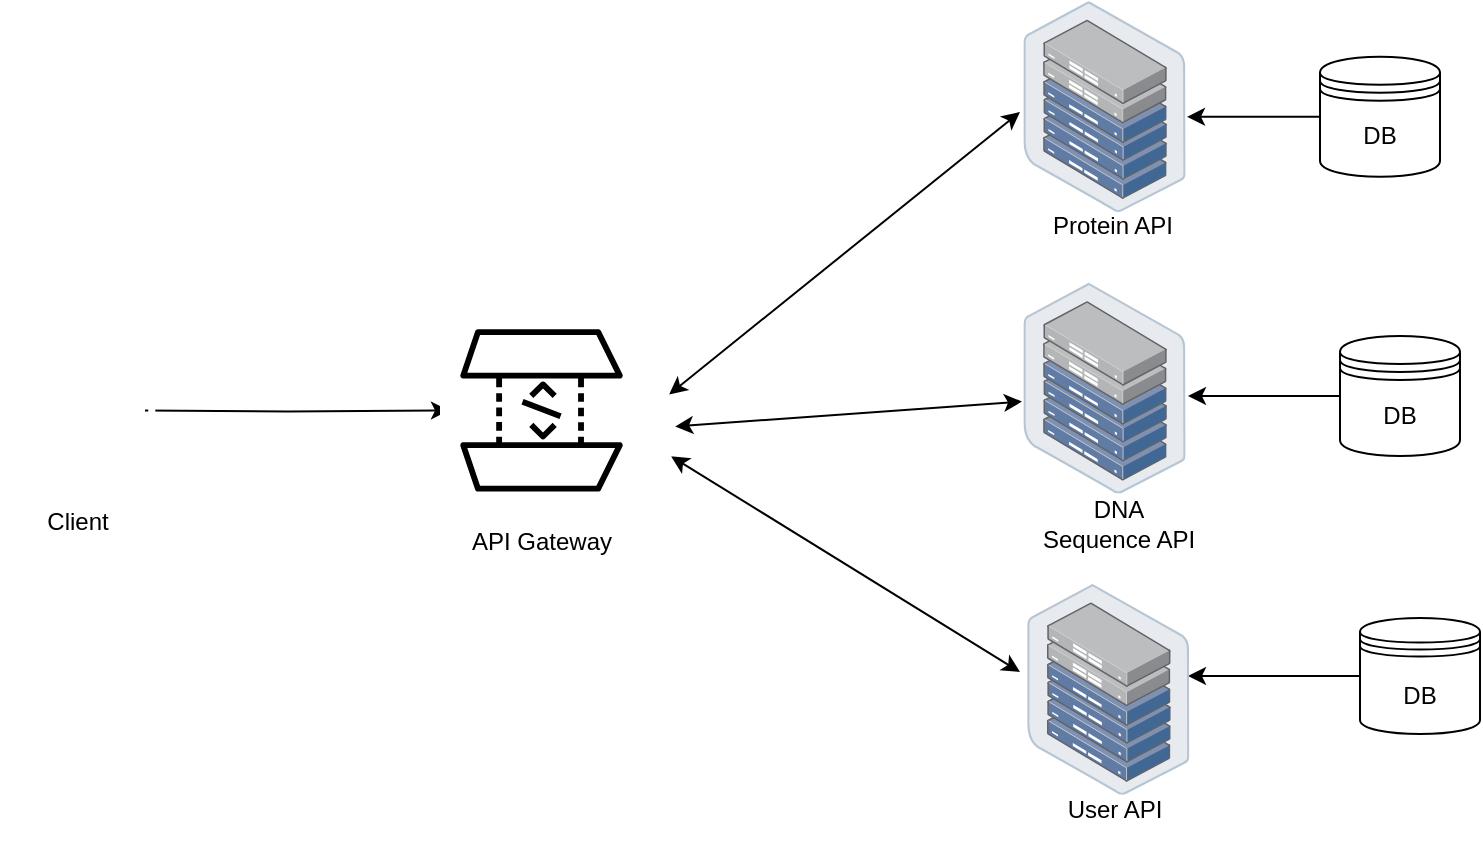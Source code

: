 <mxfile><diagram id="Bpf-g6-nH1Dm0mcwc3Xw" name="Page-1"><mxGraphModel dx="906" dy="647" grid="1" gridSize="10" guides="1" tooltips="1" connect="1" arrows="1" fold="1" page="1" pageScale="1" pageWidth="827" pageHeight="1169" math="0" shadow="0"><root><mxCell id="0"/><mxCell id="1" parent="0"/><mxCell id="60" value="" style="edgeStyle=orthogonalEdgeStyle;rounded=0;orthogonalLoop=1;jettySize=auto;html=1;" edge="1" parent="1" target="62"><mxGeometry relative="1" as="geometry"><mxPoint x="172.5" y="399.2" as="sourcePoint"/></mxGeometry></mxCell><mxCell id="61" value="" style="sketch=0;points=[[0,0,0],[0.25,0,0],[0.5,0,0],[0.75,0,0],[1,0,0],[0,1,0],[0.25,1,0],[0.5,1,0],[0.75,1,0],[1,1,0],[0,0.25,0],[0,0.5,0],[0,0.75,0],[1,0.25,0],[1,0.5,0],[1,0.75,0]];outlineConnect=0;gradientDirection=north;dashed=0;verticalLabelPosition=bottom;verticalAlign=top;align=center;html=1;fontSize=12;fontStyle=0;aspect=fixed;shape=mxgraph.aws4.resourceIcon;resIcon=mxgraph.aws4.api_gateway;direction=south;container=0;" vertex="1" parent="1"><mxGeometry x="320" y="348.4" width="101.6" height="101.6" as="geometry"/></mxCell><mxCell id="62" value="" style="shape=waypoint;sketch=0;size=6;pointerEvents=1;points=[];fillColor=#945de0;resizable=0;rotatable=0;perimeter=centerPerimeter;snapToPoint=1;verticalAlign=top;strokeColor=none;container=0;" vertex="1" parent="1"><mxGeometry x="314.5" y="389.2" width="20" height="20" as="geometry"/></mxCell><mxCell id="63" value="DB" style="shape=datastore;whiteSpace=wrap;html=1;container=0;" vertex="1" parent="1"><mxGeometry x="760" y="222.4" width="60" height="60" as="geometry"/></mxCell><mxCell id="67" value="" style="edgeStyle=orthogonalEdgeStyle;rounded=0;orthogonalLoop=1;jettySize=auto;html=1;" edge="1" parent="1" source="63"><mxGeometry relative="1" as="geometry"><mxPoint x="693.5" y="252.4" as="targetPoint"/></mxGeometry></mxCell><mxCell id="76" value="" style="edgeStyle=orthogonalEdgeStyle;rounded=0;orthogonalLoop=1;jettySize=auto;html=1;" edge="1" parent="1" source="77"><mxGeometry relative="1" as="geometry"><mxPoint x="694" y="392" as="targetPoint"/></mxGeometry></mxCell><mxCell id="77" value="DB" style="shape=datastore;whiteSpace=wrap;html=1;container=0;" vertex="1" parent="1"><mxGeometry x="770" y="362" width="60" height="60" as="geometry"/></mxCell><mxCell id="78" value="" style="edgeStyle=orthogonalEdgeStyle;rounded=0;orthogonalLoop=1;jettySize=auto;html=1;" edge="1" parent="1" source="79"><mxGeometry relative="1" as="geometry"><mxPoint x="694" y="532" as="targetPoint"/></mxGeometry></mxCell><mxCell id="79" value="DB" style="shape=datastore;whiteSpace=wrap;html=1;container=0;" vertex="1" parent="1"><mxGeometry x="780" y="503" width="60" height="58" as="geometry"/></mxCell><mxCell id="80" value="" style="endArrow=classic;startArrow=classic;html=1;rounded=0;" edge="1" parent="1"><mxGeometry width="50" height="50" relative="1" as="geometry"><mxPoint x="434.6" y="391.2" as="sourcePoint"/><mxPoint x="610" y="250" as="targetPoint"/></mxGeometry></mxCell><mxCell id="81" value="" style="endArrow=classic;startArrow=classic;html=1;rounded=0;" edge="1" parent="1"><mxGeometry width="50" height="50" relative="1" as="geometry"><mxPoint x="435.6" y="422.2" as="sourcePoint"/><mxPoint x="610" y="530" as="targetPoint"/></mxGeometry></mxCell><mxCell id="82" value="" style="endArrow=classic;startArrow=classic;html=1;rounded=0;" edge="1" parent="1"><mxGeometry width="50" height="50" relative="1" as="geometry"><mxPoint x="437.6" y="407.2" as="sourcePoint"/><mxPoint x="611" y="394.791" as="targetPoint"/></mxGeometry></mxCell><mxCell id="83" value="API Gateway" style="text;html=1;strokeColor=none;fillColor=none;align=center;verticalAlign=middle;whiteSpace=wrap;rounded=0;container=0;" vertex="1" parent="1"><mxGeometry x="320.8" y="440" width="100" height="50" as="geometry"/></mxCell><mxCell id="66" value="Protein API" style="text;html=1;strokeColor=none;fillColor=none;align=center;verticalAlign=middle;whiteSpace=wrap;rounded=0;container=0;" vertex="1" parent="1"><mxGeometry x="615.5" y="292.2" width="80.5" height="30" as="geometry"/></mxCell><mxCell id="85" value="" style="sketch=0;outlineConnect=0;fontColor=#232F3E;gradientColor=none;fillColor=#FFFFFF;strokeColor=none;dashed=0;verticalLabelPosition=bottom;verticalAlign=top;align=center;html=1;fontSize=12;fontStyle=0;aspect=fixed;pointerEvents=1;shape=mxgraph.aws4.client;container=0;" vertex="1" parent="1"><mxGeometry x="100" y="361.2" width="78" height="76" as="geometry"/></mxCell><mxCell id="86" value="Client" style="text;html=1;strokeColor=none;fillColor=none;align=center;verticalAlign=middle;whiteSpace=wrap;rounded=0;container=0;" vertex="1" parent="1"><mxGeometry x="109" y="440" width="60" height="30" as="geometry"/></mxCell><mxCell id="NQLI3Ob5WcZz19sOvDR4-87" value="" style="points=[];aspect=fixed;html=1;align=center;shadow=0;dashed=0;image;image=img/lib/allied_telesis/storage/Datacenter_Server_Half_Rack_ToR.svg;fillColor=#FFFFFF;" vertex="1" parent="1"><mxGeometry x="611.69" y="194.6" width="81.12" height="105.4" as="geometry"/></mxCell><mxCell id="NQLI3Ob5WcZz19sOvDR4-88" value="DNA Sequence API" style="text;html=1;strokeColor=none;fillColor=none;align=center;verticalAlign=middle;whiteSpace=wrap;rounded=0;container=0;" vertex="1" parent="1"><mxGeometry x="618.5" y="441" width="80.5" height="30" as="geometry"/></mxCell><mxCell id="NQLI3Ob5WcZz19sOvDR4-89" value="" style="points=[];aspect=fixed;html=1;align=center;shadow=0;dashed=0;image;image=img/lib/allied_telesis/storage/Datacenter_Server_Half_Rack_ToR.svg;fillColor=#FFFFFF;" vertex="1" parent="1"><mxGeometry x="611.69" y="335.4" width="81.12" height="105.4" as="geometry"/></mxCell><mxCell id="NQLI3Ob5WcZz19sOvDR4-93" value="User API" style="text;html=1;strokeColor=none;fillColor=none;align=center;verticalAlign=middle;whiteSpace=wrap;rounded=0;container=0;" vertex="1" parent="1"><mxGeometry x="617.4" y="583.6" width="80.5" height="30" as="geometry"/></mxCell><mxCell id="NQLI3Ob5WcZz19sOvDR4-94" value="" style="points=[];aspect=fixed;html=1;align=center;shadow=0;dashed=0;image;image=img/lib/allied_telesis/storage/Datacenter_Server_Half_Rack_ToR.svg;fillColor=#FFFFFF;" vertex="1" parent="1"><mxGeometry x="613.59" y="486" width="81.12" height="105.4" as="geometry"/></mxCell></root></mxGraphModel></diagram></mxfile>